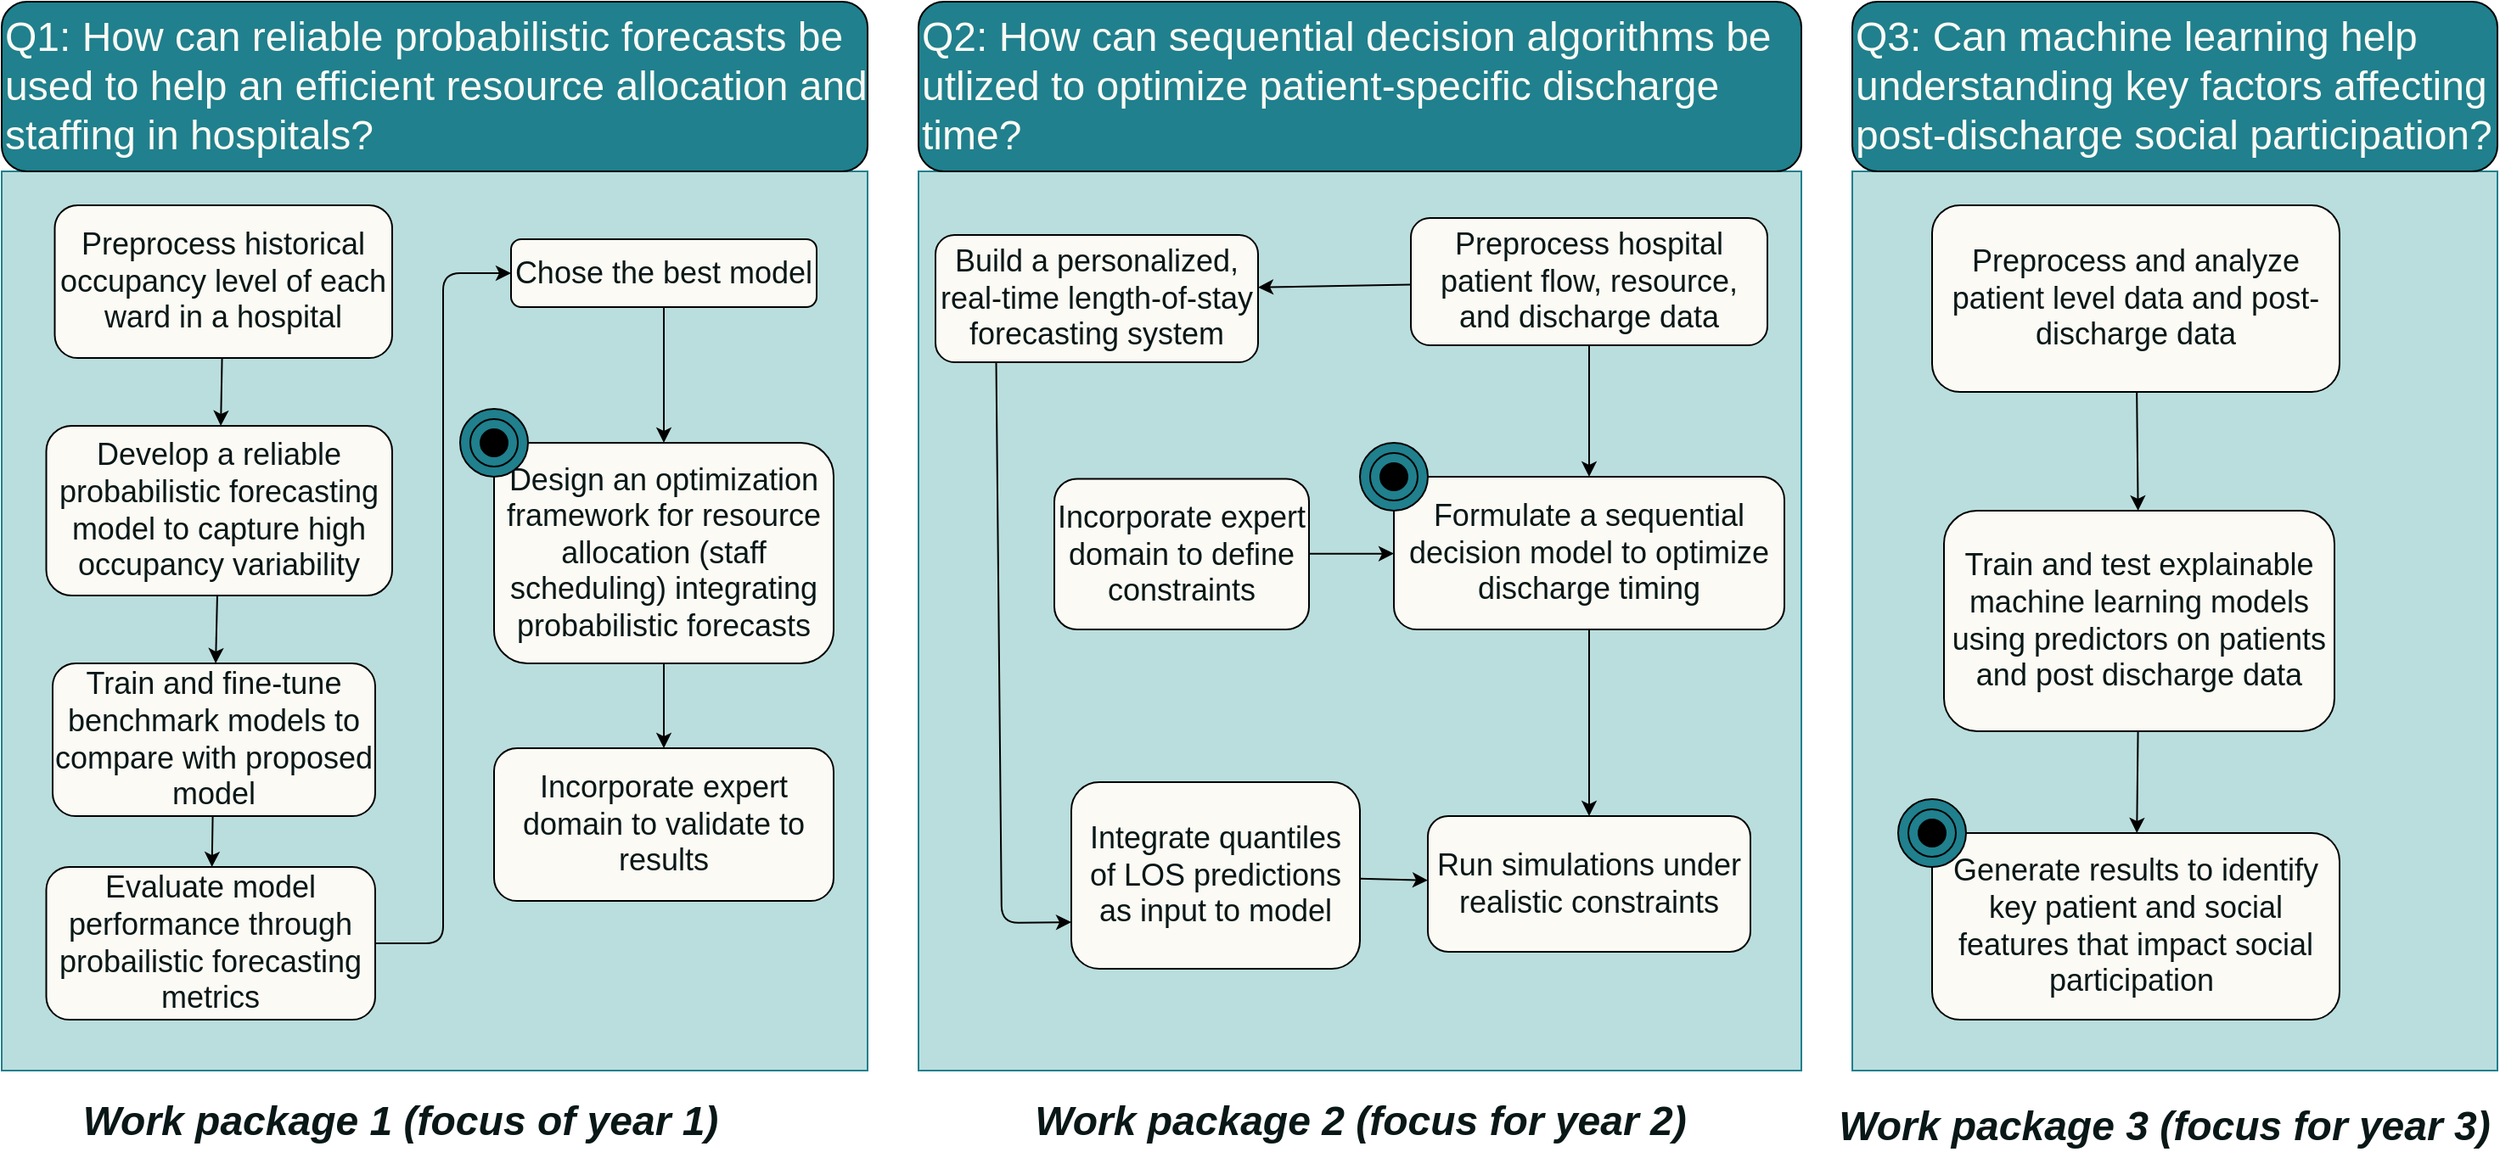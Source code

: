 <mxfile>
    <diagram id="nRn66sDih53P0WB61xkh" name="Page-1">
        <mxGraphModel dx="1913" dy="1754" grid="1" gridSize="10" guides="1" tooltips="1" connect="1" arrows="1" fold="1" page="1" pageScale="1" pageWidth="827" pageHeight="1169" math="1" shadow="0">
            <root>
                <mxCell id="0"/>
                <mxCell id="1" parent="0"/>
                <mxCell id="36" value="" style="rounded=0;whiteSpace=wrap;html=1;fillColor=#BADEDD;strokeColor=#20808D;strokeWidth=1;" parent="1" vertex="1">
                    <mxGeometry x="800" y="30" width="380" height="530" as="geometry"/>
                </mxCell>
                <mxCell id="35" value="" style="rounded=0;whiteSpace=wrap;html=1;fillColor=#BADEDD;strokeColor=#20808D;strokeWidth=1;" parent="1" vertex="1">
                    <mxGeometry x="250" y="30" width="520" height="530" as="geometry"/>
                </mxCell>
                <mxCell id="33" value="" style="rounded=0;whiteSpace=wrap;html=1;fillColor=light-dark(#BADEDD,#20808D);strokeColor=#20808D;strokeWidth=1;" parent="1" vertex="1">
                    <mxGeometry x="-290" y="30" width="510" height="530" as="geometry"/>
                </mxCell>
                <mxCell id="4" value="" style="edgeStyle=none;html=1;" parent="1" source="2" target="3" edge="1">
                    <mxGeometry relative="1" as="geometry"/>
                </mxCell>
                <mxCell id="2" value="&lt;font style=&quot;color: rgb(9, 23, 23); font-size: 18px;&quot;&gt;Preprocess historical occupancy level of each ward in a hospital&lt;/font&gt;" style="rounded=1;whiteSpace=wrap;html=1;fillColor=#FBFAF4;" parent="1" vertex="1">
                    <mxGeometry x="-258.75" y="50" width="198.75" height="90" as="geometry"/>
                </mxCell>
                <mxCell id="6" value="" style="edgeStyle=none;html=1;" parent="1" source="3" target="5" edge="1">
                    <mxGeometry relative="1" as="geometry"/>
                </mxCell>
                <mxCell id="3" value="&lt;font style=&quot;color: rgb(9, 23, 23); font-size: 18px;&quot;&gt;Develop a reliable probabilistic forecasting model to capture high occupancy variability&lt;/font&gt;" style="whiteSpace=wrap;html=1;rounded=1;fillColor=#FBFAF4;" parent="1" vertex="1">
                    <mxGeometry x="-263.75" y="180" width="203.75" height="100" as="geometry"/>
                </mxCell>
                <mxCell id="8" value="" style="edgeStyle=none;html=1;" parent="1" source="5" target="7" edge="1">
                    <mxGeometry relative="1" as="geometry"/>
                </mxCell>
                <mxCell id="5" value="&lt;font style=&quot;color: rgb(9, 23, 23); font-size: 18px;&quot;&gt;Train and fine-tune benchmark models to compare with proposed model&lt;/font&gt;" style="whiteSpace=wrap;html=1;rounded=1;fillColor=#FBFAF4;" parent="1" vertex="1">
                    <mxGeometry x="-260" y="320" width="190" height="90" as="geometry"/>
                </mxCell>
                <mxCell id="13" value="" style="edgeStyle=none;html=1;entryX=0;entryY=0.5;entryDx=0;entryDy=0;exitX=1;exitY=0.5;exitDx=0;exitDy=0;" parent="1" target="12" edge="1">
                    <mxGeometry relative="1" as="geometry">
                        <mxPoint x="-80" y="485" as="sourcePoint"/>
                        <mxPoint y="90" as="targetPoint"/>
                        <Array as="points">
                            <mxPoint x="-30" y="485"/>
                            <mxPoint x="-30" y="90"/>
                        </Array>
                    </mxGeometry>
                </mxCell>
                <mxCell id="7" value="&lt;font style=&quot;color: rgb(9, 23, 23); font-size: 18px;&quot;&gt;Evaluate model performance through probailistic forecasting metrics&lt;/font&gt;" style="whiteSpace=wrap;html=1;rounded=1;fillColor=#FBFAF4;" parent="1" vertex="1">
                    <mxGeometry x="-263.75" y="440" width="193.75" height="90" as="geometry"/>
                </mxCell>
                <mxCell id="10" value="&lt;font style=&quot;color: rgb(9, 23, 23); font-size: 18px;&quot;&gt;Incorporate expert domain to validate to results&lt;/font&gt;" style="rounded=1;whiteSpace=wrap;html=1;fillColor=#FBFAF4;" parent="1" vertex="1">
                    <mxGeometry y="370" width="200" height="90" as="geometry"/>
                </mxCell>
                <mxCell id="51" value="" style="edgeStyle=none;html=1;" parent="1" source="12" target="50" edge="1">
                    <mxGeometry relative="1" as="geometry"/>
                </mxCell>
                <mxCell id="12" value="&lt;font style=&quot;color: rgb(9, 23, 23); font-size: 18px;&quot;&gt;Chose the best model&lt;/font&gt;" style="whiteSpace=wrap;html=1;rounded=1;fillColor=#FBFAF4;" parent="1" vertex="1">
                    <mxGeometry x="10" y="70" width="180" height="40" as="geometry"/>
                </mxCell>
                <mxCell id="18" value="" style="edgeStyle=none;html=1;" parent="1" source="16" target="17" edge="1">
                    <mxGeometry relative="1" as="geometry"/>
                </mxCell>
                <mxCell id="47" value="" style="edgeStyle=none;html=1;entryX=1;entryY=0.411;entryDx=0;entryDy=0;entryPerimeter=0;" parent="1" source="16" target="46" edge="1">
                    <mxGeometry relative="1" as="geometry"/>
                </mxCell>
                <mxCell id="16" value="&lt;font style=&quot;color: rgb(9, 23, 23); font-size: 18px;&quot;&gt;Preprocess hospital patient flow, resource, and discharge data&lt;/font&gt;" style="rounded=1;whiteSpace=wrap;html=1;fillColor=#FBFAF4;" parent="1" vertex="1">
                    <mxGeometry x="540" y="57.5" width="210" height="75" as="geometry"/>
                </mxCell>
                <mxCell id="20" value="" style="edgeStyle=none;html=1;" parent="1" source="17" target="19" edge="1">
                    <mxGeometry relative="1" as="geometry"/>
                </mxCell>
                <mxCell id="17" value="&lt;font style=&quot;font-size: 18px; color: rgb(9, 23, 23);&quot;&gt;Formulate a sequential decision model to optimize discharge timing&lt;/font&gt;" style="whiteSpace=wrap;html=1;rounded=1;fillColor=#FBFAF4;" parent="1" vertex="1">
                    <mxGeometry x="530" y="210" width="230" height="90" as="geometry"/>
                </mxCell>
                <mxCell id="19" value="&lt;font style=&quot;color: rgb(9, 23, 23); font-size: 18px;&quot;&gt;Run simulations under realistic constraints&lt;/font&gt;" style="whiteSpace=wrap;html=1;rounded=1;fillColor=#FBFAF4;" parent="1" vertex="1">
                    <mxGeometry x="550" y="410" width="190" height="80" as="geometry"/>
                </mxCell>
                <mxCell id="60" value="" style="edgeStyle=none;html=1;" parent="1" source="26" target="19" edge="1">
                    <mxGeometry relative="1" as="geometry"/>
                </mxCell>
                <mxCell id="26" value="&lt;font style=&quot;color: rgb(9, 23, 23); font-size: 18px;&quot;&gt;Integrate quantiles of LOS predictions as input to model&lt;/font&gt;" style="whiteSpace=wrap;html=1;rounded=1;fillColor=#FBFAF4;" parent="1" vertex="1">
                    <mxGeometry x="340" y="390" width="170" height="110" as="geometry"/>
                </mxCell>
                <mxCell id="30" value="" style="edgeStyle=none;html=1;" parent="1" source="28" target="29" edge="1">
                    <mxGeometry relative="1" as="geometry"/>
                </mxCell>
                <mxCell id="28" value="&lt;span&gt;&lt;font style=&quot;color: rgb(9, 23, 23); font-size: 18px;&quot;&gt;Preprocess and analyze patient level data and post-discharge data&lt;/font&gt;&lt;/span&gt;" style="rounded=1;whiteSpace=wrap;html=1;fillColor=#FBFAF4;" parent="1" vertex="1">
                    <mxGeometry x="847" y="50" width="240" height="110" as="geometry"/>
                </mxCell>
                <mxCell id="32" value="" style="edgeStyle=none;html=1;" parent="1" source="29" target="31" edge="1">
                    <mxGeometry relative="1" as="geometry"/>
                </mxCell>
                <mxCell id="29" value="&lt;font style=&quot;color: rgb(9, 23, 23); font-size: 18px;&quot;&gt;Train and test explainable machine learning models using predictors on patients and post discharge data&lt;/font&gt;" style="whiteSpace=wrap;html=1;rounded=1;fillColor=#FBFAF4;" parent="1" vertex="1">
                    <mxGeometry x="854" y="230" width="230" height="130" as="geometry"/>
                </mxCell>
                <mxCell id="31" value="&lt;font style=&quot;color: rgb(9, 23, 23); font-size: 18px;&quot;&gt;Generate results to identify key patient and social features that impact social participation&amp;nbsp;&lt;/font&gt;" style="whiteSpace=wrap;html=1;rounded=1;fillColor=#FBFAF4;" parent="1" vertex="1">
                    <mxGeometry x="847" y="420" width="240" height="110" as="geometry"/>
                </mxCell>
                <mxCell id="34" value="&lt;font style=&quot;font-size: 24px; color: rgb(9, 23, 23);&quot;&gt;&lt;i style=&quot;&quot;&gt;&lt;b style=&quot;&quot;&gt;Work package 1 (focus of year 1)&lt;/b&gt;&lt;/i&gt;&lt;/font&gt;" style="text;html=1;align=center;verticalAlign=middle;whiteSpace=wrap;rounded=0;" parent="1" vertex="1">
                    <mxGeometry x="-250" y="585" width="390" height="10" as="geometry"/>
                </mxCell>
                <mxCell id="37" value="&lt;i style=&quot;scrollbar-color: rgb(226, 226, 226) rgb(251, 251, 251);&quot;&gt;&lt;b style=&quot;scrollbar-color: rgb(226, 226, 226) rgb(251, 251, 251);&quot;&gt;&lt;font style=&quot;color: rgb(9, 23, 23); font-size: 24px;&quot;&gt;Work package 2 (focus for year 2)&lt;/font&gt;&lt;/b&gt;&lt;/i&gt;" style="text;html=1;align=center;verticalAlign=middle;whiteSpace=wrap;rounded=0;" parent="1" vertex="1">
                    <mxGeometry x="309.5" y="575" width="401" height="30" as="geometry"/>
                </mxCell>
                <mxCell id="45" value="" style="edgeStyle=none;html=1;" parent="1" source="43" target="17" edge="1">
                    <mxGeometry relative="1" as="geometry"/>
                </mxCell>
                <mxCell id="43" value="&lt;font style=&quot;color: rgb(9, 23, 23); font-size: 18px;&quot;&gt;Incorporate expert domain to define constraints&lt;/font&gt;" style="whiteSpace=wrap;html=1;fillColor=#FBFAF4;rounded=1;" parent="1" vertex="1">
                    <mxGeometry x="330" y="211.25" width="150" height="88.75" as="geometry"/>
                </mxCell>
                <mxCell id="64" style="edgeStyle=none;html=1;entryX=0;entryY=0.75;entryDx=0;entryDy=0;exitX=0.188;exitY=0.958;exitDx=0;exitDy=0;exitPerimeter=0;" parent="1" source="46" target="26" edge="1">
                    <mxGeometry relative="1" as="geometry">
                        <Array as="points">
                            <mxPoint x="299" y="473"/>
                        </Array>
                    </mxGeometry>
                </mxCell>
                <mxCell id="46" value="&lt;font style=&quot;color: rgb(9, 23, 23); font-size: 18px;&quot;&gt;Build a personalized, real-time length-of-stay forecasting system&lt;/font&gt;" style="whiteSpace=wrap;html=1;fillColor=#FBFAF4;rounded=1;" parent="1" vertex="1">
                    <mxGeometry x="260" y="67.5" width="190" height="75" as="geometry"/>
                </mxCell>
                <mxCell id="52" value="" style="edgeStyle=none;html=1;" parent="1" source="50" target="10" edge="1">
                    <mxGeometry relative="1" as="geometry"/>
                </mxCell>
                <mxCell id="50" value="&lt;font style=&quot;color: rgb(9, 23, 23); font-size: 18px;&quot;&gt;Design an optimization framework for&lt;span style=&quot;color: rgb(9, 23, 23);&quot;&gt;&amp;nbsp;resource allocation (staff scheduling)&amp;nbsp;&lt;/span&gt;integrating probabilistic forecasts&lt;/font&gt;" style="whiteSpace=wrap;html=1;fillColor=#FBFAF4;rounded=1;align=center;" parent="1" vertex="1">
                    <mxGeometry y="190" width="200" height="130" as="geometry"/>
                </mxCell>
                <mxCell id="65" value="&lt;i style=&quot;scrollbar-color: rgb(226, 226, 226) rgb(251, 251, 251);&quot;&gt;&lt;b style=&quot;scrollbar-color: rgb(226, 226, 226) rgb(251, 251, 251);&quot;&gt;&lt;font style=&quot;color: rgb(9, 23, 23); font-size: 24px;&quot;&gt;Work package 3 (focus for year 3)&lt;/font&gt;&lt;/b&gt;&lt;/i&gt;" style="text;html=1;align=center;verticalAlign=middle;whiteSpace=wrap;rounded=0;" parent="1" vertex="1">
                    <mxGeometry x="790" y="580" width="388" height="25" as="geometry"/>
                </mxCell>
                <mxCell id="69" value="&lt;font style=&quot;font-size: 24px; color: rgb(251, 250, 244);&quot;&gt;Q1: How can reliable probabilistic forecasts be used to help an efficient resource allocation and staffing in hospitals?&lt;/font&gt;" style="rounded=1;whiteSpace=wrap;html=1;align=left;fillColor=#20808D;" parent="1" vertex="1">
                    <mxGeometry x="-290" y="-70" width="510" height="100" as="geometry"/>
                </mxCell>
                <mxCell id="71" value="&lt;font style=&quot;font-size: 24px; color: rgb(251, 250, 244);&quot;&gt;Q3: Can machine learning help understanding key factors affecting post-discharge social participation?&lt;/font&gt;" style="rounded=1;whiteSpace=wrap;html=1;align=left;fillColor=#20808D;" parent="1" vertex="1">
                    <mxGeometry x="800" y="-70" width="380" height="100" as="geometry"/>
                </mxCell>
                <mxCell id="72" value="&lt;span style=&quot;font-size: 24px;&quot;&gt;&lt;font style=&quot;color: rgb(251, 250, 244);&quot;&gt;Q2: How can sequential decision algorithms be utlized to optimize patient-specific discharge time?&lt;/font&gt;&lt;/span&gt;" style="rounded=1;whiteSpace=wrap;html=1;align=left;fillColor=#20808D;" parent="1" vertex="1">
                    <mxGeometry x="250" y="-70" width="520" height="100" as="geometry"/>
                </mxCell>
                <mxCell id="73" value="" style="html=1;outlineConnect=0;whiteSpace=wrap;fillColor=#20808D;shape=mxgraph.archimate3.goal;direction=south;" parent="1" vertex="1">
                    <mxGeometry x="-20" y="170" width="40" height="40" as="geometry"/>
                </mxCell>
                <mxCell id="77" value="" style="html=1;outlineConnect=0;whiteSpace=wrap;fillColor=#20808D;shape=mxgraph.archimate3.goal;" parent="1" vertex="1">
                    <mxGeometry x="510" y="190" width="40" height="40" as="geometry"/>
                </mxCell>
                <mxCell id="78" value="" style="html=1;outlineConnect=0;whiteSpace=wrap;fillColor=#20808D;shape=mxgraph.archimate3.goal;" parent="1" vertex="1">
                    <mxGeometry x="827" y="400" width="40" height="40" as="geometry"/>
                </mxCell>
            </root>
        </mxGraphModel>
    </diagram>
</mxfile>